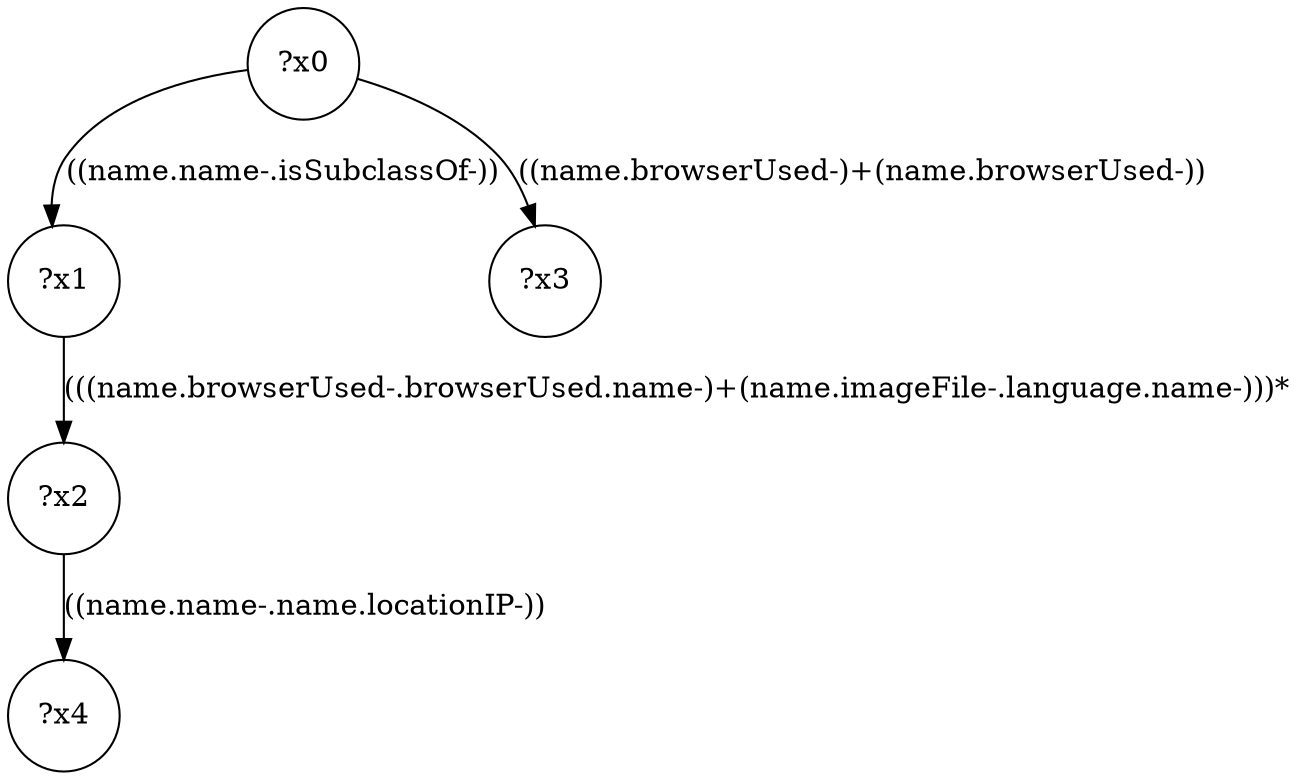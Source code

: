 digraph g {
	x0 [shape=circle, label="?x0"];
	x1 [shape=circle, label="?x1"];
	x0 -> x1 [label="((name.name-.isSubclassOf-))"];
	x2 [shape=circle, label="?x2"];
	x1 -> x2 [label="(((name.browserUsed-.browserUsed.name-)+(name.imageFile-.language.name-)))*"];
	x3 [shape=circle, label="?x3"];
	x0 -> x3 [label="((name.browserUsed-)+(name.browserUsed-))"];
	x4 [shape=circle, label="?x4"];
	x2 -> x4 [label="((name.name-.name.locationIP-))"];
}
